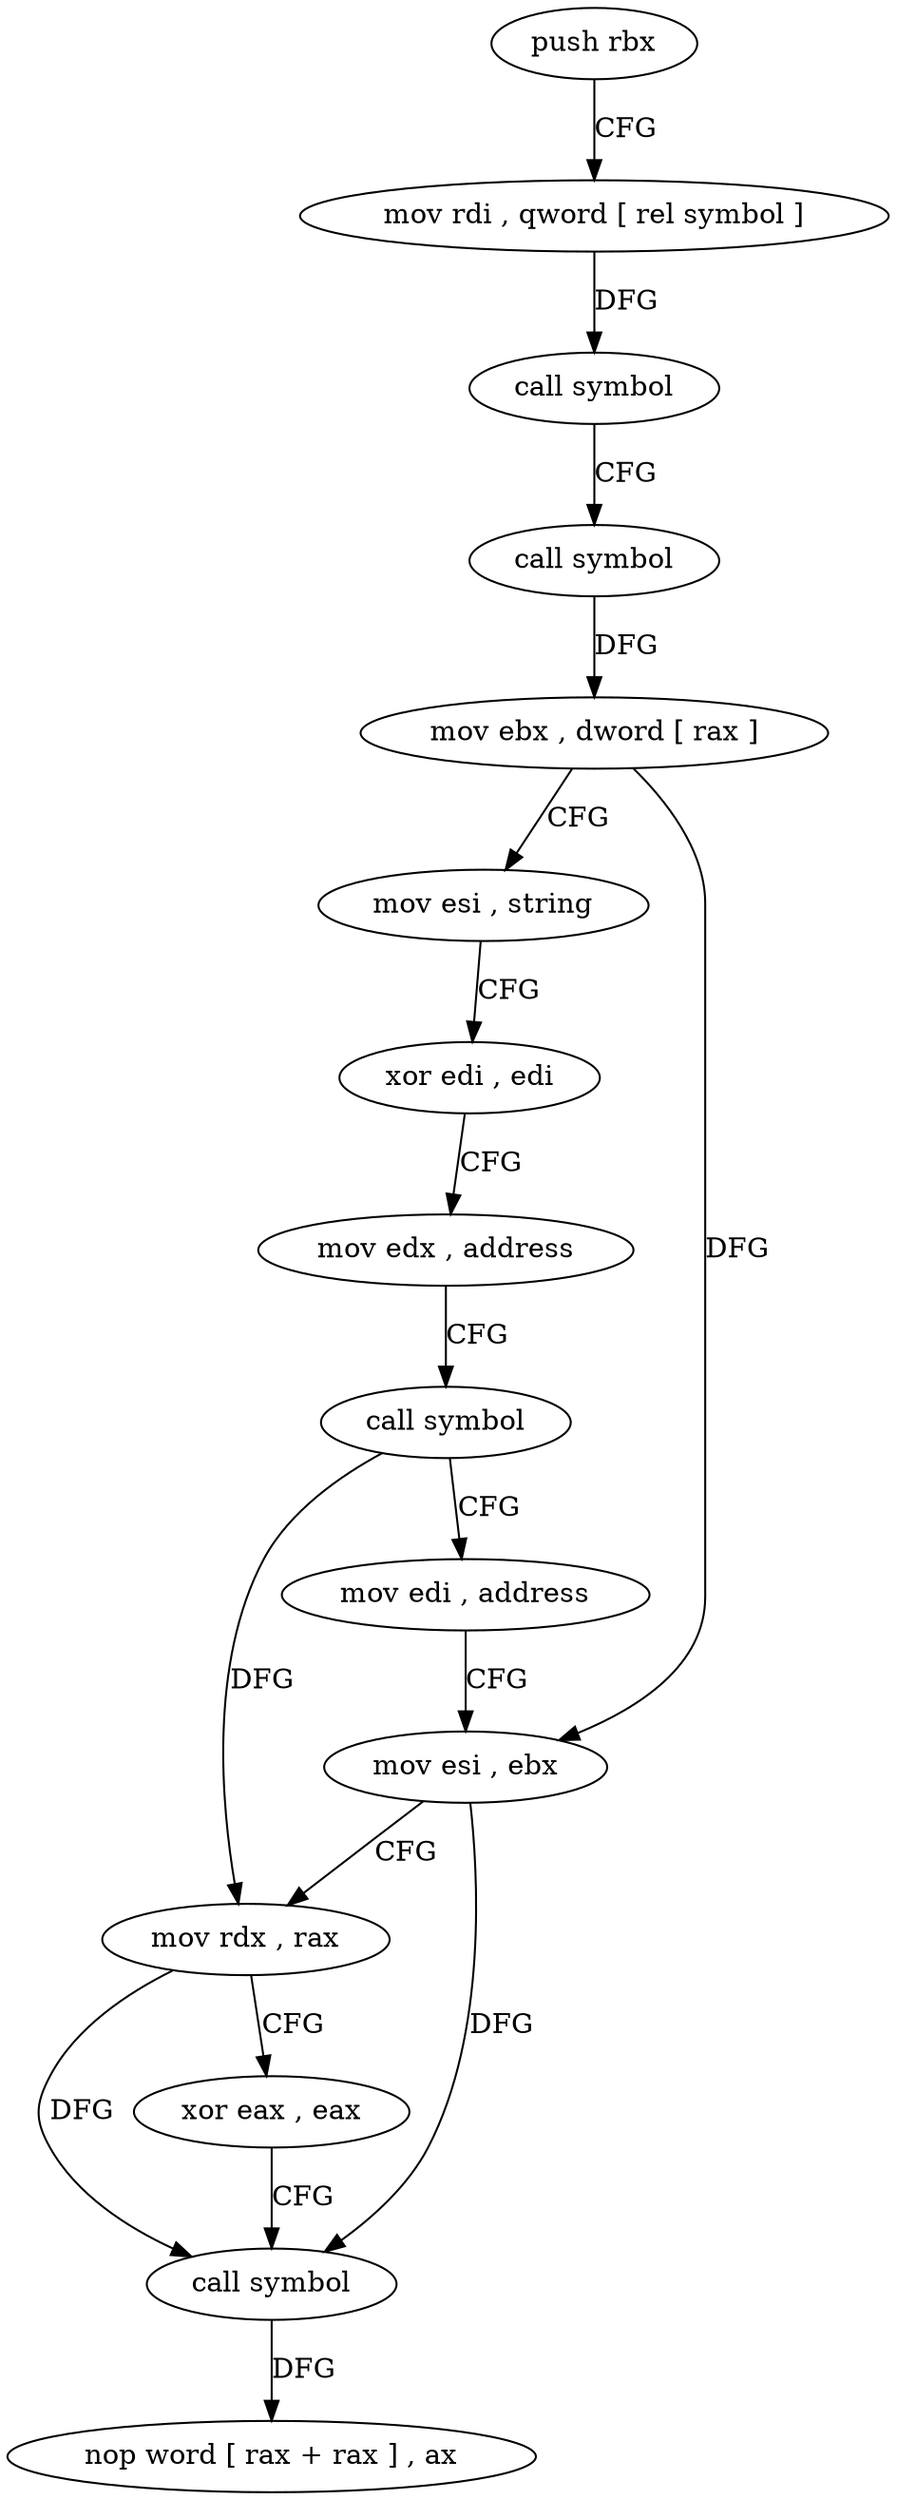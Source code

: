 digraph "func" {
"4206416" [label = "push rbx" ]
"4206417" [label = "mov rdi , qword [ rel symbol ]" ]
"4206424" [label = "call symbol" ]
"4206429" [label = "call symbol" ]
"4206434" [label = "mov ebx , dword [ rax ]" ]
"4206436" [label = "mov esi , string" ]
"4206441" [label = "xor edi , edi" ]
"4206443" [label = "mov edx , address" ]
"4206448" [label = "call symbol" ]
"4206453" [label = "mov edi , address" ]
"4206458" [label = "mov esi , ebx" ]
"4206460" [label = "mov rdx , rax" ]
"4206463" [label = "xor eax , eax" ]
"4206465" [label = "call symbol" ]
"4206470" [label = "nop word [ rax + rax ] , ax" ]
"4206416" -> "4206417" [ label = "CFG" ]
"4206417" -> "4206424" [ label = "DFG" ]
"4206424" -> "4206429" [ label = "CFG" ]
"4206429" -> "4206434" [ label = "DFG" ]
"4206434" -> "4206436" [ label = "CFG" ]
"4206434" -> "4206458" [ label = "DFG" ]
"4206436" -> "4206441" [ label = "CFG" ]
"4206441" -> "4206443" [ label = "CFG" ]
"4206443" -> "4206448" [ label = "CFG" ]
"4206448" -> "4206453" [ label = "CFG" ]
"4206448" -> "4206460" [ label = "DFG" ]
"4206453" -> "4206458" [ label = "CFG" ]
"4206458" -> "4206460" [ label = "CFG" ]
"4206458" -> "4206465" [ label = "DFG" ]
"4206460" -> "4206463" [ label = "CFG" ]
"4206460" -> "4206465" [ label = "DFG" ]
"4206463" -> "4206465" [ label = "CFG" ]
"4206465" -> "4206470" [ label = "DFG" ]
}
